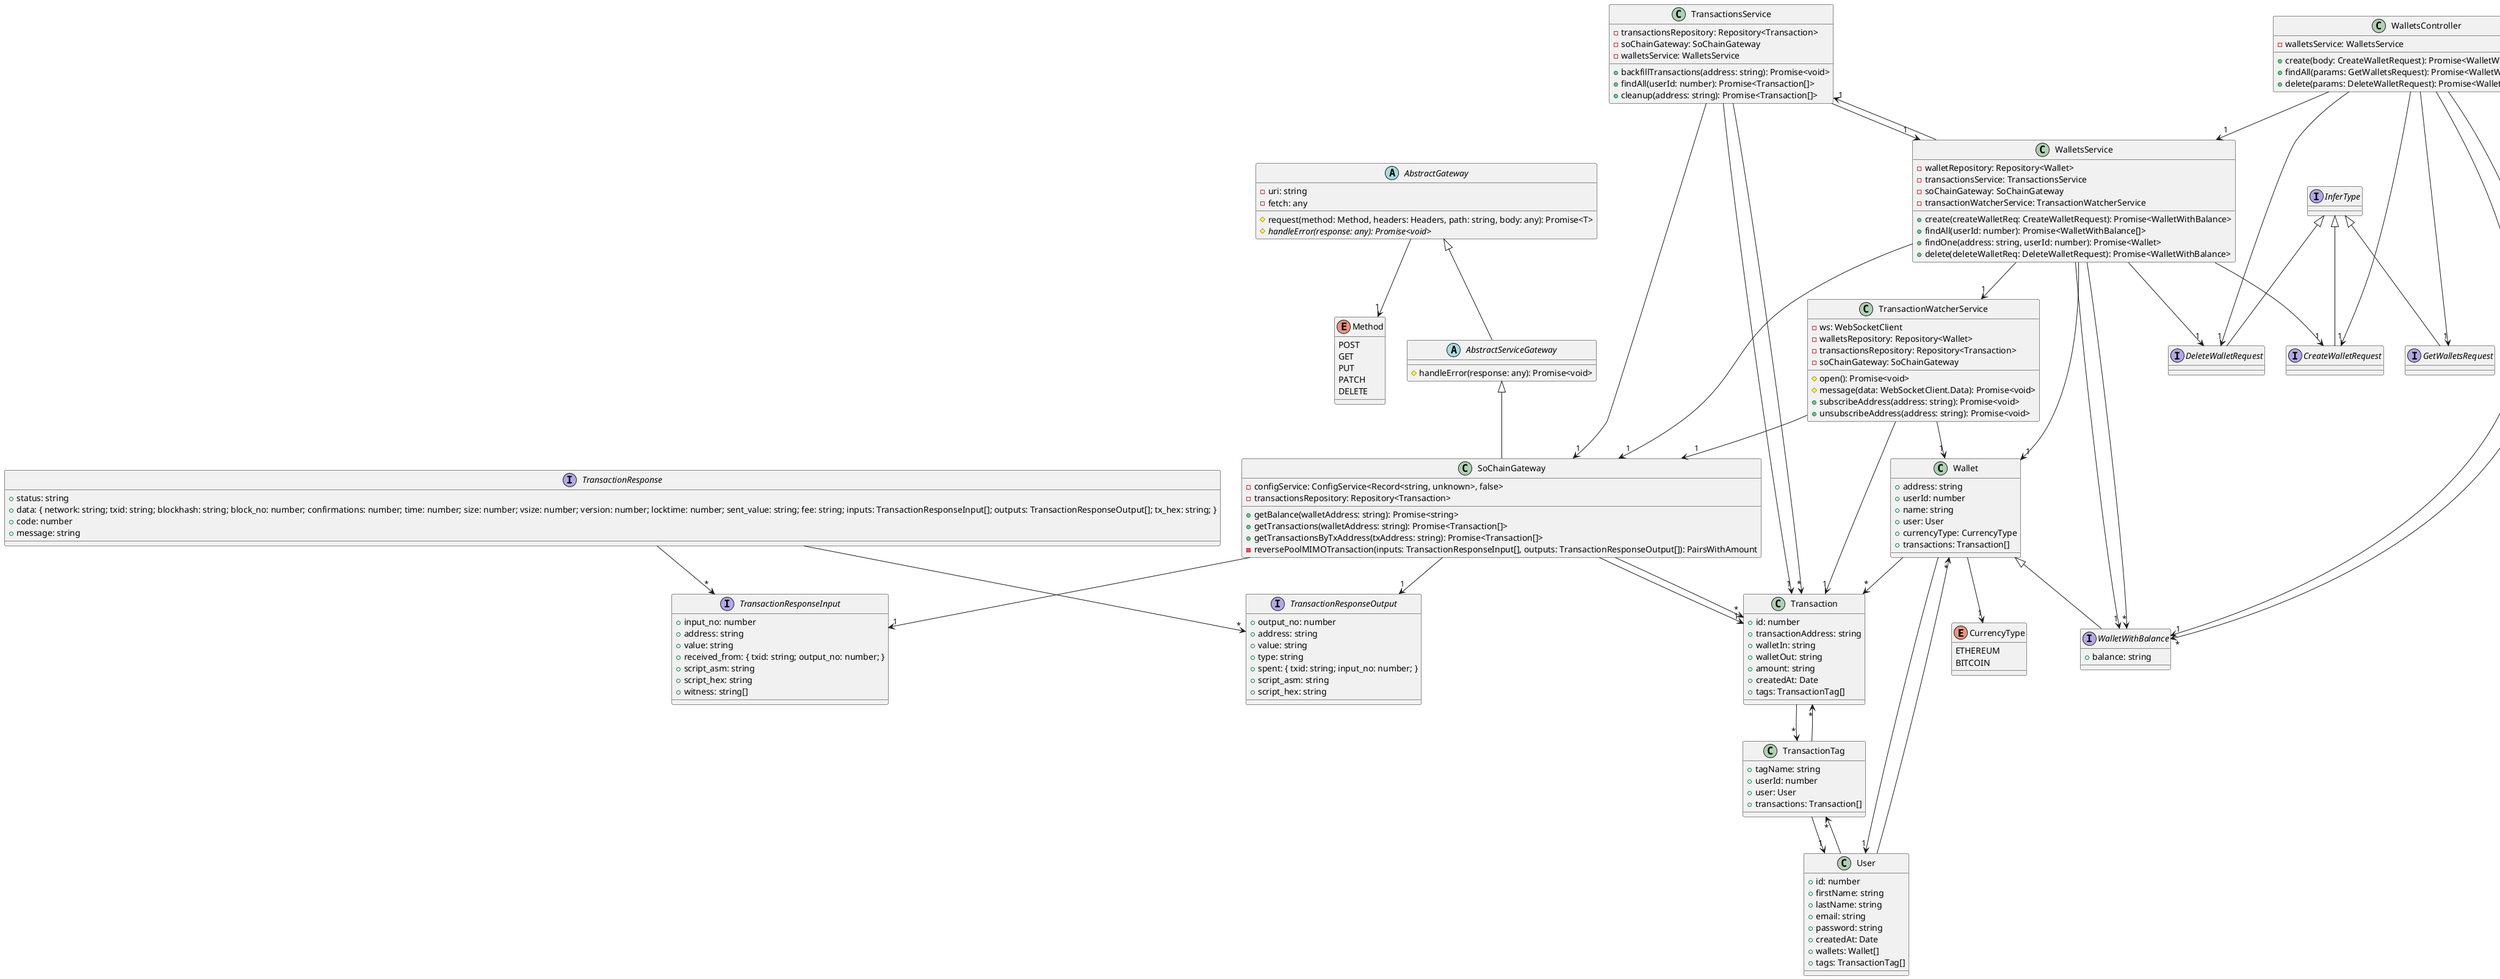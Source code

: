 @startuml
enum CurrencyType {
    ETHEREUM
    BITCOIN
}
interface CreateWalletRequest extends InferType
class Transaction {
    +id: number
    +transactionAddress: string
    +walletIn: string
    +walletOut: string
    +amount: string
    +createdAt: Date
    +tags: TransactionTag[]
}
class TransactionTag {
    +tagName: string
    +userId: number
    +user: User
    +transactions: Transaction[]
}
class User {
    +id: number
    +firstName: string
    +lastName: string
    +email: string
    +password: string
    +createdAt: Date
    +wallets: Wallet[]
    +tags: TransactionTag[]
}
class Wallet {
    +address: string
    +userId: number
    +name: string
    +user: User
    +currencyType: CurrencyType
    +transactions: Transaction[]
}
interface WalletWithBalance extends Wallet {
    +balance: string
}
abstract class AbstractGateway {
    -uri: string
    -fetch: any
    #request(method: Method, headers: Headers, path: string, body: any): Promise<T>
    #{abstract} handleError(response: any): Promise<void>
}
enum Method {
    POST
    GET
    PUT
    PATCH
    DELETE
}
class HttpError extends Error {
    +message: string
    +status: number
}
abstract class AbstractServiceGateway extends AbstractGateway {
    #handleError(response: any): Promise<void>
}
interface AddressBalanceResponse {
    +status: string
    +data: { network: string; address: string; confirmed_balance: string; unconfirmed_balance: string; }
}
interface TransactionsByWalletResponse {
    +status: string
    +data: { network: string; address: string; txs: {    txid: string;    output_no: number;    script_asm: string;    script_hex: string;    value: string;    confirmations: number;    time: number;}[]; }
}
interface TransactionResponse {
    +status: string
    +data: { network: string; txid: string; blockhash: string; block_no: number; confirmations: number; time: number; size: number; vsize: number; version: number; locktime: number; sent_value: string; fee: string; inputs: TransactionResponseInput[]; outputs: TransactionResponseOutput[]; tx_hex: string; }
    +code: number
    +message: string
}
interface TransactionResponseInput {
    +input_no: number
    +address: string
    +value: string
    +received_from: { txid: string; output_no: number; }
    +script_asm: string
    +script_hex: string
    +witness: string[]
}
interface TransactionResponseOutput {
    +output_no: number
    +address: string
    +value: string
    +type: string
    +spent: { txid: string; input_no: number; }
    +script_asm: string
    +script_hex: string
}
class SoChainGateway extends AbstractServiceGateway {
    -configService: ConfigService<Record<string, unknown>, false>
    -transactionsRepository: Repository<Transaction>
    +getBalance(walletAddress: string): Promise<string>
    +getTransactions(walletAddress: string): Promise<Transaction[]>
    +getTransactionsByTxAddress(txAddress: string): Promise<Transaction[]>
    -reversePoolMIMOTransaction(inputs: TransactionResponseInput[], outputs: TransactionResponseOutput[]): PairsWithAmount
}
class TransactionsService {
    -transactionsRepository: Repository<Transaction>
    -soChainGateway: SoChainGateway
    -walletsService: WalletsService
    +backfillTransactions(address: string): Promise<void>
    +findAll(userId: number): Promise<Transaction[]>
    +cleanup(address: string): Promise<Transaction[]>
}
class TransactionWatcherService {
    -ws: WebSocketClient
    -walletsRepository: Repository<Wallet>
    -transactionsRepository: Repository<Transaction>
    -soChainGateway: SoChainGateway
    #open(): Promise<void>
    #message(data: WebSocketClient.Data): Promise<void>
    +subscribeAddress(address: string): Promise<void>
    +unsubscribeAddress(address: string): Promise<void>
}
interface WSMessage {
    +op: string
}
interface WSTransaction extends WSMessage {
    +x: { lock_time: number; ver: number; size: number; inputs: Input[]; time: number; tx_index: number; vin_sz: number; hash: string; vout_sz: number; relayed_by: string; out: Out[]; }
}
interface Input {
    +sequence: number
    +prev_out: { spent: boolean; tx_index: number; type: number; addr: string; value: number; n: number; script: string; }
    +script: string
}
interface Out {
    +spent: boolean
    +tx_index: number
    +type: number
    +addr: string
    +value: number
    +n: number
    +script: string
}
interface DeleteWalletRequest extends InferType
class WalletsService {
    -walletRepository: Repository<Wallet>
    -transactionsService: TransactionsService
    -soChainGateway: SoChainGateway
    -transactionWatcherService: TransactionWatcherService
    +create(createWalletReq: CreateWalletRequest): Promise<WalletWithBalance>
    +findAll(userId: number): Promise<WalletWithBalance[]>
    +findOne(address: string, userId: number): Promise<Wallet>
    +delete(deleteWalletReq: DeleteWalletRequest): Promise<WalletWithBalance>
}
interface GetWalletsRequest extends InferType
class WalletsController {
    -walletsService: WalletsService
    +create(body: CreateWalletRequest): Promise<WalletWithBalance>
    +findAll(params: GetWalletsRequest): Promise<WalletWithBalance[]>
    +delete(params: DeleteWalletRequest): Promise<WalletWithBalance>
}
Transaction --> "*" TransactionTag
TransactionTag --> "1" User
TransactionTag --> "*" Transaction
User --> "*" Wallet
User --> "*" TransactionTag
Wallet --> "1" User
Wallet --> "1" CurrencyType
Wallet --> "*" Transaction
AbstractGateway --> "1" Method
TransactionResponse --> "*" TransactionResponseInput
TransactionResponse --> "*" TransactionResponseOutput
SoChainGateway --> "1" Transaction
SoChainGateway --> "*" Transaction
SoChainGateway --> "1" TransactionResponseInput
SoChainGateway --> "1" TransactionResponseOutput
TransactionsService --> "1" Transaction
TransactionsService --> "1" SoChainGateway
TransactionsService --> "1" WalletsService
TransactionsService --> "*" Transaction
TransactionWatcherService --> "1" Wallet
TransactionWatcherService --> "1" Transaction
TransactionWatcherService --> "1" SoChainGateway
WSTransaction --> "*" Input
WSTransaction --> "*" Out
WalletsService --> "1" Wallet
WalletsService --> "1" TransactionsService
WalletsService --> "1" SoChainGateway
WalletsService --> "1" TransactionWatcherService
WalletsService --> "1" CreateWalletRequest
WalletsService --> "1" WalletWithBalance
WalletsService --> "*" WalletWithBalance
WalletsService --> "1" DeleteWalletRequest
WalletsController --> "1" WalletsService
WalletsController --> "1" CreateWalletRequest
WalletsController --> "1" WalletWithBalance
WalletsController --> "1" GetWalletsRequest
WalletsController --> "*" WalletWithBalance
WalletsController --> "1" DeleteWalletRequest
@enduml